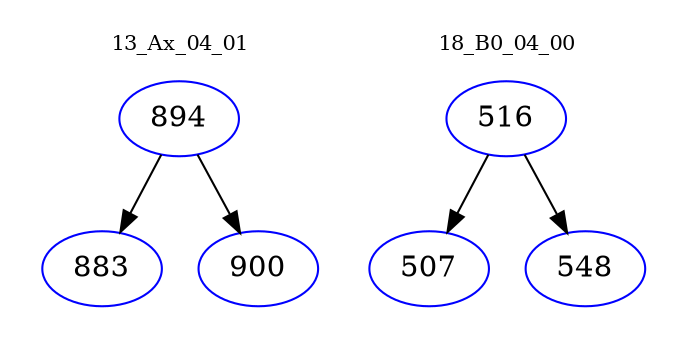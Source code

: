 digraph{
subgraph cluster_0 {
color = white
label = "13_Ax_04_01";
fontsize=10;
T0_894 [label="894", color="blue"]
T0_894 -> T0_883 [color="black"]
T0_883 [label="883", color="blue"]
T0_894 -> T0_900 [color="black"]
T0_900 [label="900", color="blue"]
}
subgraph cluster_1 {
color = white
label = "18_B0_04_00";
fontsize=10;
T1_516 [label="516", color="blue"]
T1_516 -> T1_507 [color="black"]
T1_507 [label="507", color="blue"]
T1_516 -> T1_548 [color="black"]
T1_548 [label="548", color="blue"]
}
}
